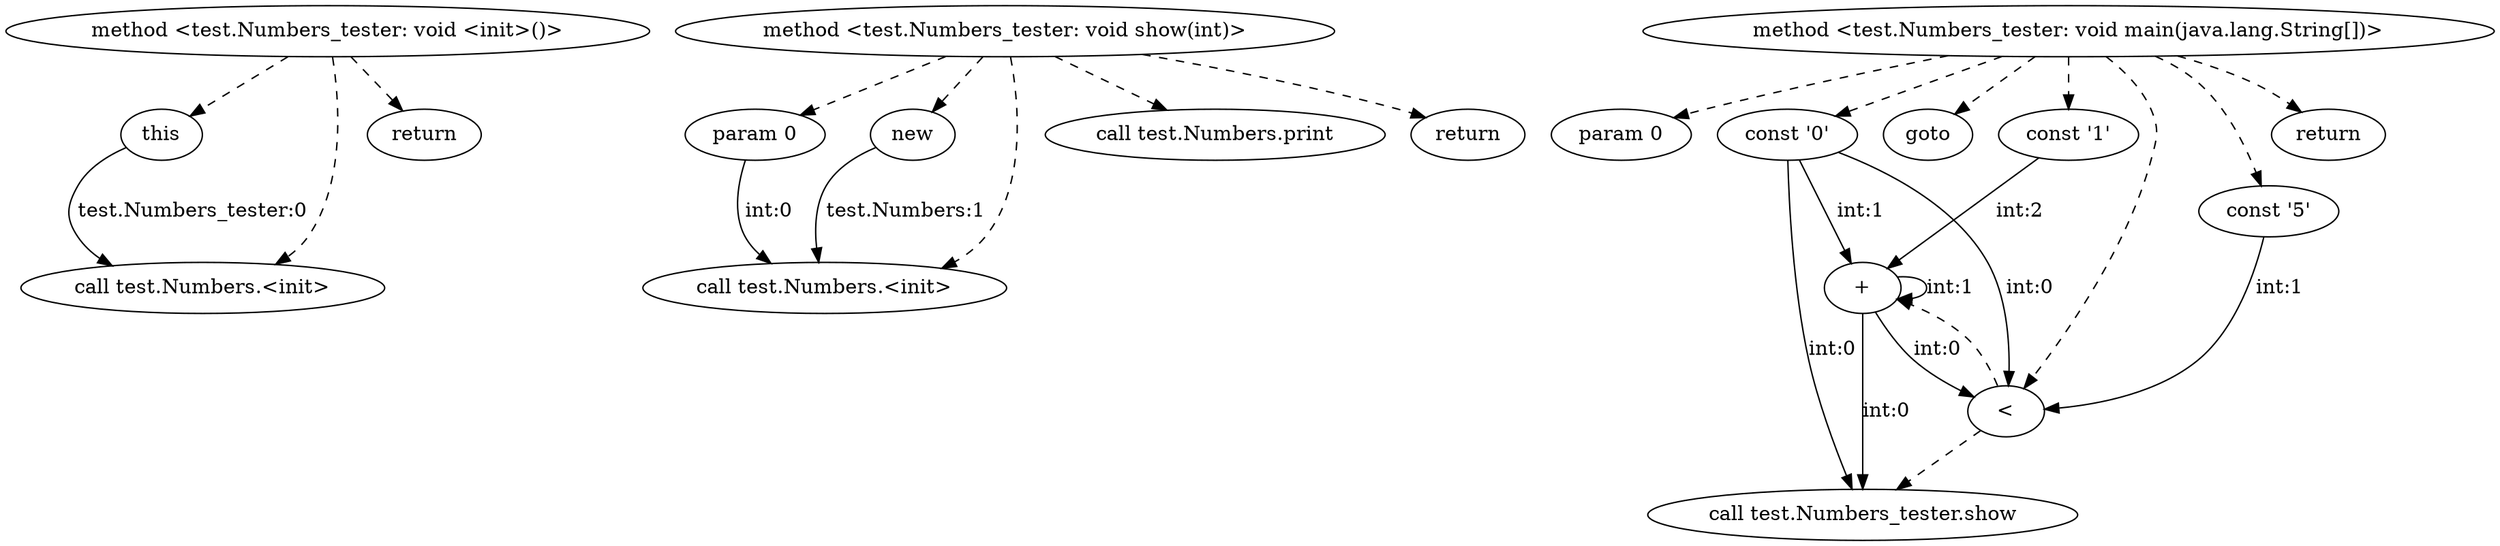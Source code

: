 // PDG
digraph {
	0 [label="method <test.Numbers_tester: void <init>()>"]
	1 [label="method <test.Numbers_tester: void show(int)>"]
	2 [label="method <test.Numbers_tester: void main(java.lang.String[])>"]
	3 [label=this]
	4 [label="call test.Numbers.<init>"]
	5 [label=return]
	6 [label="param 0"]
	7 [label=new]
	8 [label="call test.Numbers.<init>"]
	9 [label="call test.Numbers.print"]
	10 [label=return]
	11 [label="param 0"]
	12 [label="const '0'"]
	13 [label=goto]
	14 [label="call test.Numbers_tester.show"]
	15 [label="+"]
	16 [label="const '1'"]
	17 [label="<"]
	18 [label="const '5'"]
	19 [label=return]
	0 -> 3 [label="" style=dashed]
	0 -> 4 [label="" style=dashed]
	0 -> 5 [label="" style=dashed]
	1 -> 6 [label="" style=dashed]
	1 -> 7 [label="" style=dashed]
	1 -> 8 [label="" style=dashed]
	1 -> 9 [label="" style=dashed]
	1 -> 10 [label="" style=dashed]
	17 -> 14 [label="" style=dashed]
	17 -> 15 [label="" style=dashed]
	2 -> 16 [label="" style=dashed]
	2 -> 17 [label="" style=dashed]
	2 -> 18 [label="" style=dashed]
	2 -> 19 [label="" style=dashed]
	2 -> 11 [label="" style=dashed]
	2 -> 12 [label="" style=dashed]
	2 -> 13 [label="" style=dashed]
	3 -> 4 [label="test.Numbers_tester:0"]
	16 -> 15 [label="int:2"]
	18 -> 17 [label="int:1"]
	12 -> 15 [label="int:1"]
	15 -> 15 [label="int:1"]
	6 -> 8 [label="int:0"]
	12 -> 17 [label="int:0"]
	12 -> 14 [label="int:0"]
	15 -> 17 [label="int:0"]
	15 -> 14 [label="int:0"]
	7 -> 8 [label="test.Numbers:1"]
}
